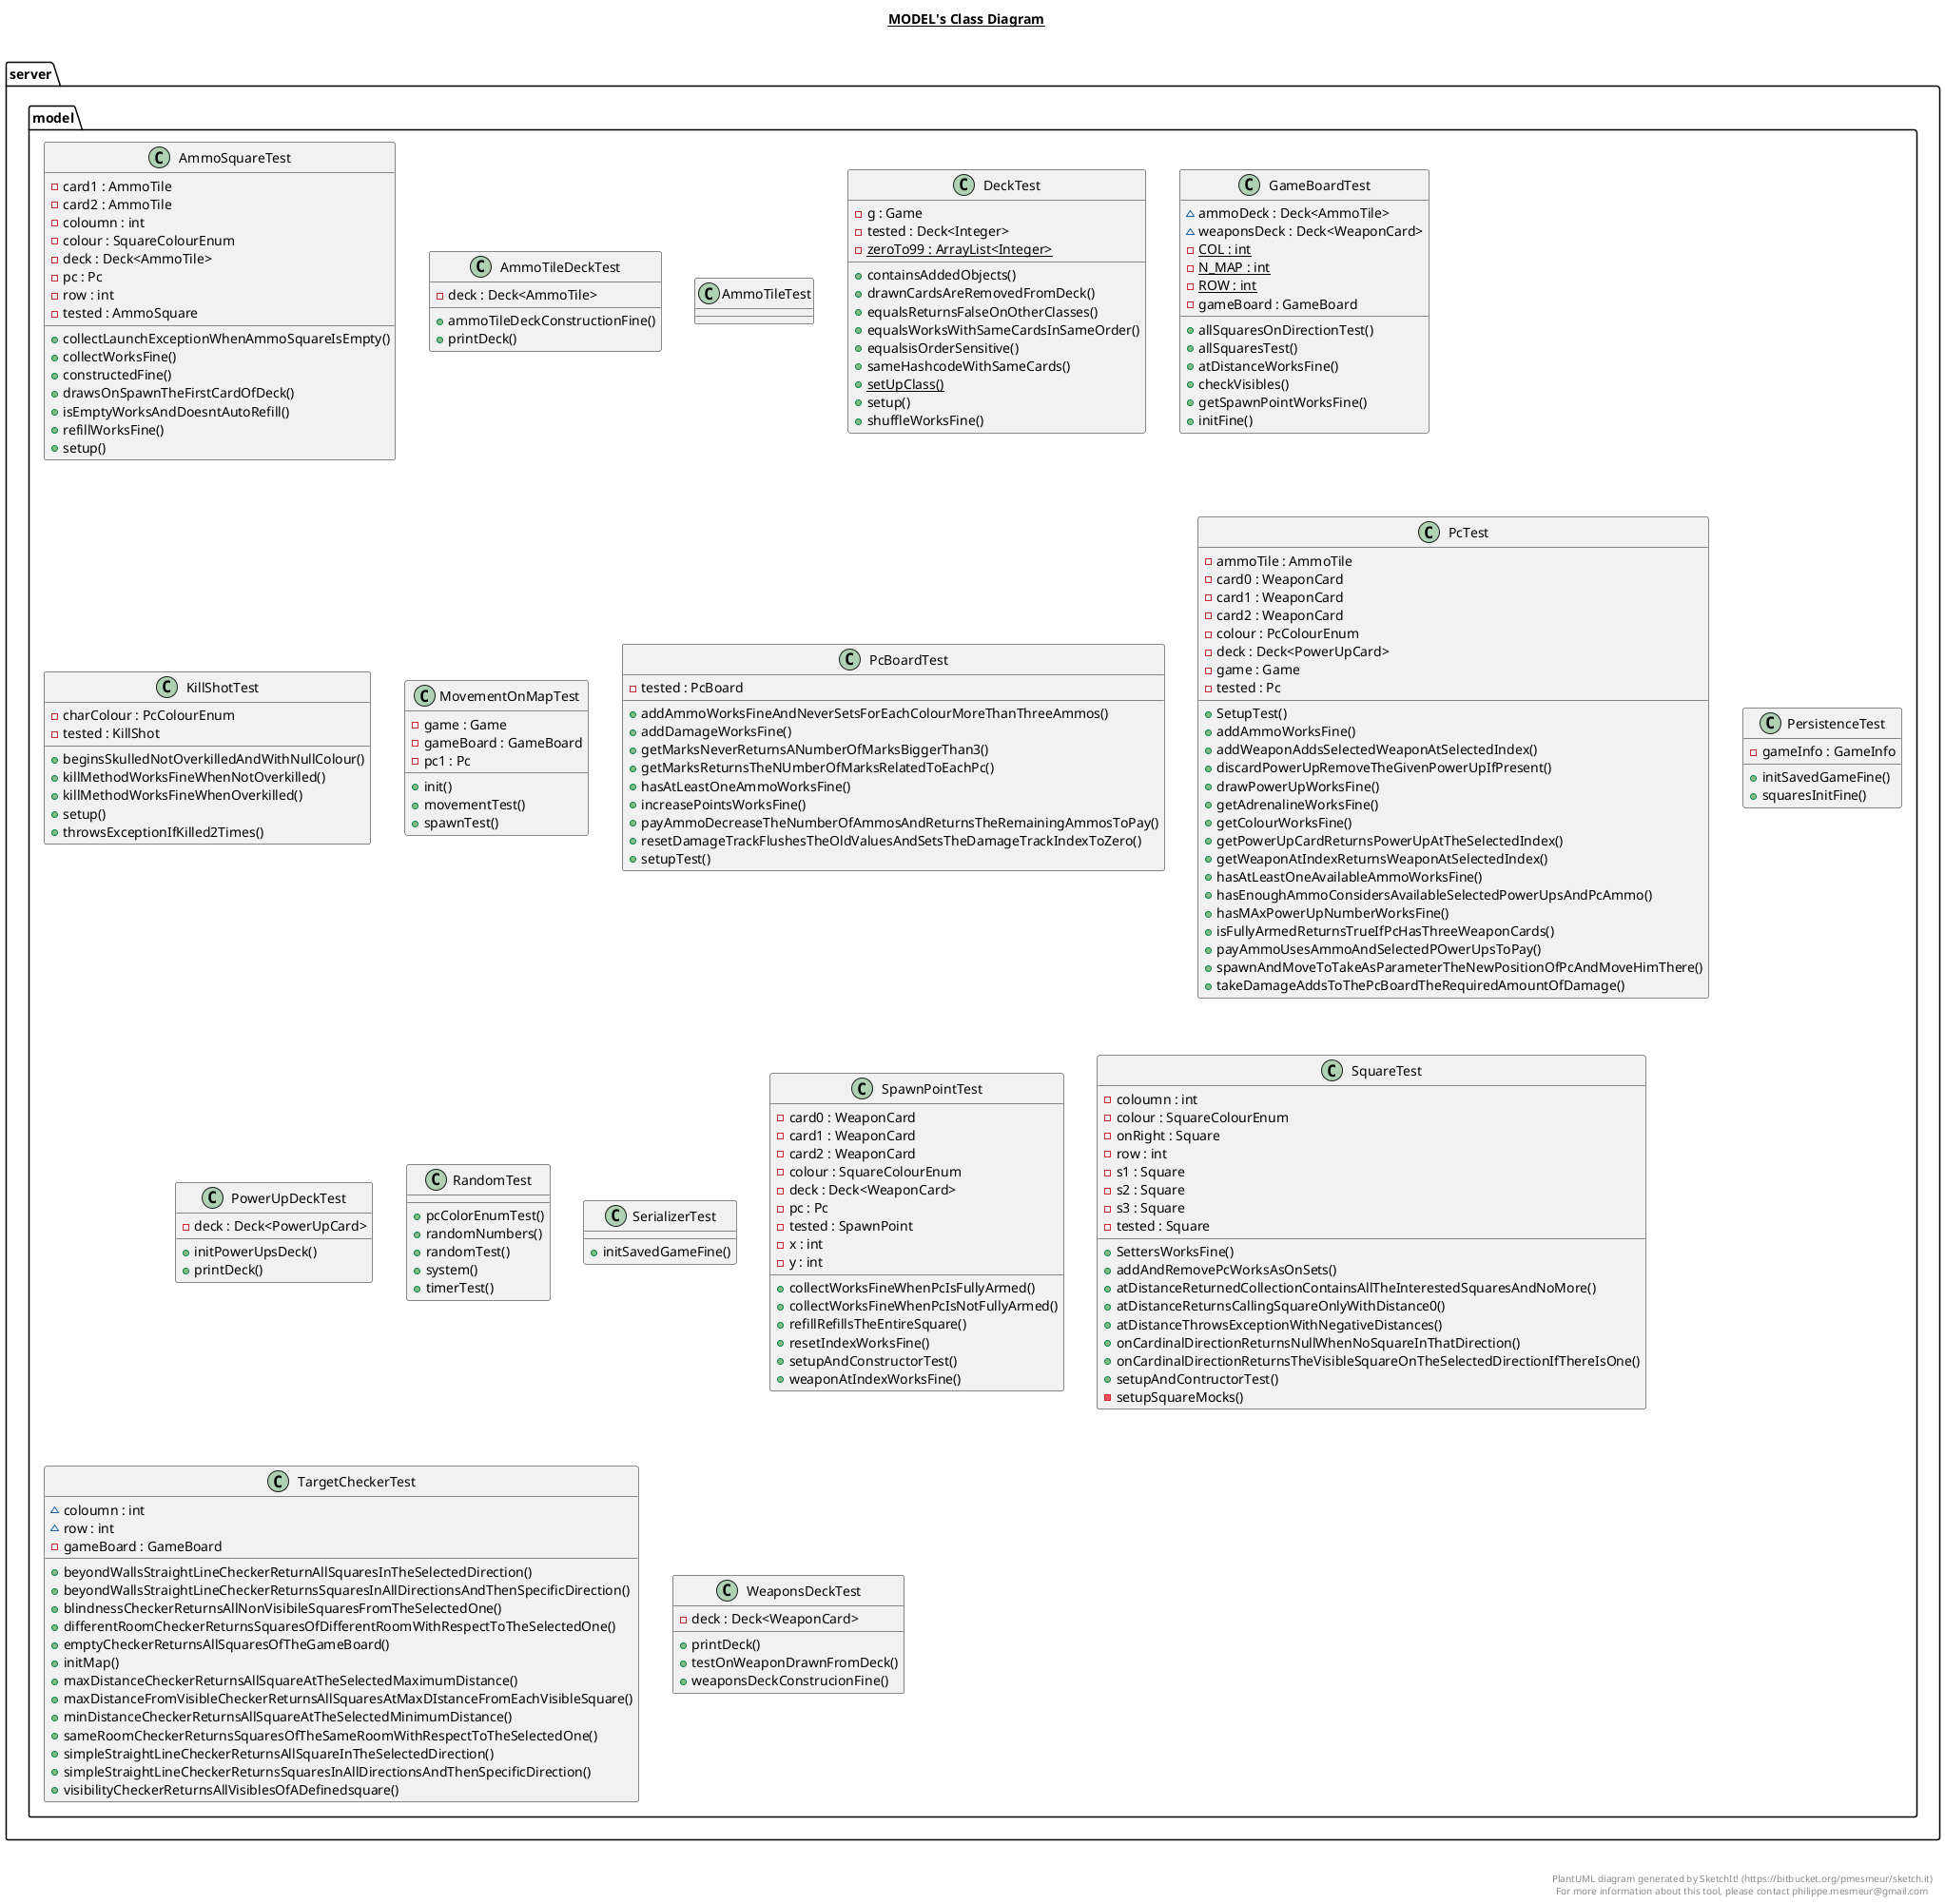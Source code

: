 @startuml

title __MODEL's Class Diagram__\n

  namespace server {
    namespace model {
      class AmmoSquareTest {
          - card1 : AmmoTile
          - card2 : AmmoTile
          - coloumn : int
          - colour : SquareColourEnum
          - deck : Deck<AmmoTile>
          - pc : Pc
          - row : int
          - tested : AmmoSquare
          + collectLaunchExceptionWhenAmmoSquareIsEmpty()
          + collectWorksFine()
          + constructedFine()
          + drawsOnSpawnTheFirstCardOfDeck()
          + isEmptyWorksAndDoesntAutoRefill()
          + refillWorksFine()
          + setup()
      }
    }
  }
  

  namespace server {
    namespace model {
      class AmmoTileDeckTest {
          - deck : Deck<AmmoTile>
          + ammoTileDeckConstructionFine()
          + printDeck()
      }
    }
  }
  

  namespace server {
    namespace model {
      class AmmoTileTest {
      }
    }
  }
  

  namespace server {
    namespace model {
      class DeckTest {
          - g : Game
          - tested : Deck<Integer>
          {static} - zeroTo99 : ArrayList<Integer>
          + containsAddedObjects()
          + drawnCardsAreRemovedFromDeck()
          + equalsReturnsFalseOnOtherClasses()
          + equalsWorksWithSameCardsInSameOrder()
          + equalsisOrderSensitive()
          + sameHashcodeWithSameCards()
          {static} + setUpClass()
          + setup()
          + shuffleWorksFine()
      }
    }
  }
  

  namespace server {
    namespace model {
      class GameBoardTest {
          ~ ammoDeck : Deck<AmmoTile>
          ~ weaponsDeck : Deck<WeaponCard>
          {static} - COL : int
          {static} - N_MAP : int
          {static} - ROW : int
          - gameBoard : GameBoard
          + allSquaresOnDirectionTest()
          + allSquaresTest()
          + atDistanceWorksFine()
          + checkVisibles()
          + getSpawnPointWorksFine()
          + initFine()
      }
    }
  }
  

  namespace server {
    namespace model {
      class KillShotTest {
          - charColour : PcColourEnum
          - tested : KillShot
          + beginsSkulledNotOverkilledAndWithNullColour()
          + killMethodWorksFineWhenNotOverkilled()
          + killMethodWorksFineWhenOverkilled()
          + setup()
          + throwsExceptionIfKilled2Times()
      }
    }
  }
  

  namespace server {
    namespace model {
      class MovementOnMapTest {
          - game : Game
          - gameBoard : GameBoard
          - pc1 : Pc
          + init()
          + movementTest()
          + spawnTest()
      }
    }
  }
  

  namespace server {
    namespace model {
      class PcBoardTest {
          - tested : PcBoard
          + addAmmoWorksFineAndNeverSetsForEachColourMoreThanThreeAmmos()
          + addDamageWorksFine()
          + getMarksNeverReturnsANumberOfMarksBiggerThan3()
          + getMarksReturnsTheNUmberOfMarksRelatedToEachPc()
          + hasAtLeastOneAmmoWorksFine()
          + increasePointsWorksFine()
          + payAmmoDecreaseTheNumberOfAmmosAndReturnsTheRemainingAmmosToPay()
          + resetDamageTrackFlushesTheOldValuesAndSetsTheDamageTrackIndexToZero()
          + setupTest()
      }
    }
  }
  

  namespace server {
    namespace model {
      class PcTest {
          - ammoTile : AmmoTile
          - card0 : WeaponCard
          - card1 : WeaponCard
          - card2 : WeaponCard
          - colour : PcColourEnum
          - deck : Deck<PowerUpCard>
          - game : Game
          - tested : Pc
          + SetupTest()
          + addAmmoWorksFine()
          + addWeaponAddsSelectedWeaponAtSelectedIndex()
          + discardPowerUpRemoveTheGivenPowerUpIfPresent()
          + drawPowerUpWorksFine()
          + getAdrenalineWorksFine()
          + getColourWorksFine()
          + getPowerUpCardReturnsPowerUpAtTheSelectedIndex()
          + getWeaponAtIndexReturnsWeaponAtSelectedIndex()
          + hasAtLeastOneAvailableAmmoWorksFine()
          + hasEnoughAmmoConsidersAvailableSelectedPowerUpsAndPcAmmo()
          + hasMAxPowerUpNumberWorksFine()
          + isFullyArmedReturnsTrueIfPcHasThreeWeaponCards()
          + payAmmoUsesAmmoAndSelectedPOwerUpsToPay()
          + spawnAndMoveToTakeAsParameterTheNewPositionOfPcAndMoveHimThere()
          + takeDamageAddsToThePcBoardTheRequiredAmountOfDamage()
      }
    }
  }
  

  namespace server {
    namespace model {
      class PersistenceTest {
          - gameInfo : GameInfo
          + initSavedGameFine()
          + squaresInitFine()
      }
    }
  }
  

  namespace server {
    namespace model {
      class PowerUpDeckTest {
          - deck : Deck<PowerUpCard>
          + initPowerUpsDeck()
          + printDeck()
      }
    }
  }
  

  namespace server {
    namespace model {
      class RandomTest {
          + pcColorEnumTest()
          + randomNumbers()
          + randomTest()
          + system()
          + timerTest()
      }
    }
  }
  

  namespace server {
    namespace model {
      class SerializerTest {
          + initSavedGameFine()
      }
    }
  }
  

  namespace server {
    namespace model {
      class SpawnPointTest {
          - card0 : WeaponCard
          - card1 : WeaponCard
          - card2 : WeaponCard
          - colour : SquareColourEnum
          - deck : Deck<WeaponCard>
          - pc : Pc
          - tested : SpawnPoint
          - x : int
          - y : int
          + collectWorksFineWhenPcIsFullyArmed()
          + collectWorksFineWhenPcIsNotFullyArmed()
          + refillRefillsTheEntireSquare()
          + resetIndexWorksFine()
          + setupAndConstructorTest()
          + weaponAtIndexWorksFine()
      }
    }
  }
  

  namespace server {
    namespace model {
      class SquareTest {
          - coloumn : int
          - colour : SquareColourEnum
          - onRight : Square
          - row : int
          - s1 : Square
          - s2 : Square
          - s3 : Square
          - tested : Square
          + SettersWorksFine()
          + addAndRemovePcWorksAsOnSets()
          + atDistanceReturnedCollectionContainsAllTheInterestedSquaresAndNoMore()
          + atDistanceReturnsCallingSquareOnlyWithDistance0()
          + atDistanceThrowsExceptionWithNegativeDistances()
          + onCardinalDirectionReturnsNullWhenNoSquareInThatDirection()
          + onCardinalDirectionReturnsTheVisibleSquareOnTheSelectedDirectionIfThereIsOne()
          + setupAndContructorTest()
          - setupSquareMocks()
      }
    }
  }
  

  namespace server {
    namespace model {
      class TargetCheckerTest {
          ~ coloumn : int
          ~ row : int
          - gameBoard : GameBoard
          + beyondWallsStraightLineCheckerReturnAllSquaresInTheSelectedDirection()
          + beyondWallsStraightLineCheckerReturnsSquaresInAllDirectionsAndThenSpecificDirection()
          + blindnessCheckerReturnsAllNonVisibileSquaresFromTheSelectedOne()
          + differentRoomCheckerReturnsSquaresOfDifferentRoomWithRespectToTheSelectedOne()
          + emptyCheckerReturnsAllSquaresOfTheGameBoard()
          + initMap()
          + maxDistanceCheckerReturnsAllSquareAtTheSelectedMaximumDistance()
          + maxDistanceFromVisibleCheckerReturnsAllSquaresAtMaxDIstanceFromEachVisibleSquare()
          + minDistanceCheckerReturnsAllSquareAtTheSelectedMinimumDistance()
          + sameRoomCheckerReturnsSquaresOfTheSameRoomWithRespectToTheSelectedOne()
          + simpleStraightLineCheckerReturnsAllSquareInTheSelectedDirection()
          + simpleStraightLineCheckerReturnsSquaresInAllDirectionsAndThenSpecificDirection()
          + visibilityCheckerReturnsAllVisiblesOfADefinedsquare()
      }
    }
  }
  

  namespace server {
    namespace model {
      class WeaponsDeckTest {
          - deck : Deck<WeaponCard>
          + printDeck()
          + testOnWeaponDrawnFromDeck()
          + weaponsDeckConstrucionFine()
      }
    }
  }
  



right footer


PlantUML diagram generated by SketchIt! (https://bitbucket.org/pmesmeur/sketch.it)
For more information about this tool, please contact philippe.mesmeur@gmail.com
endfooter

@enduml
